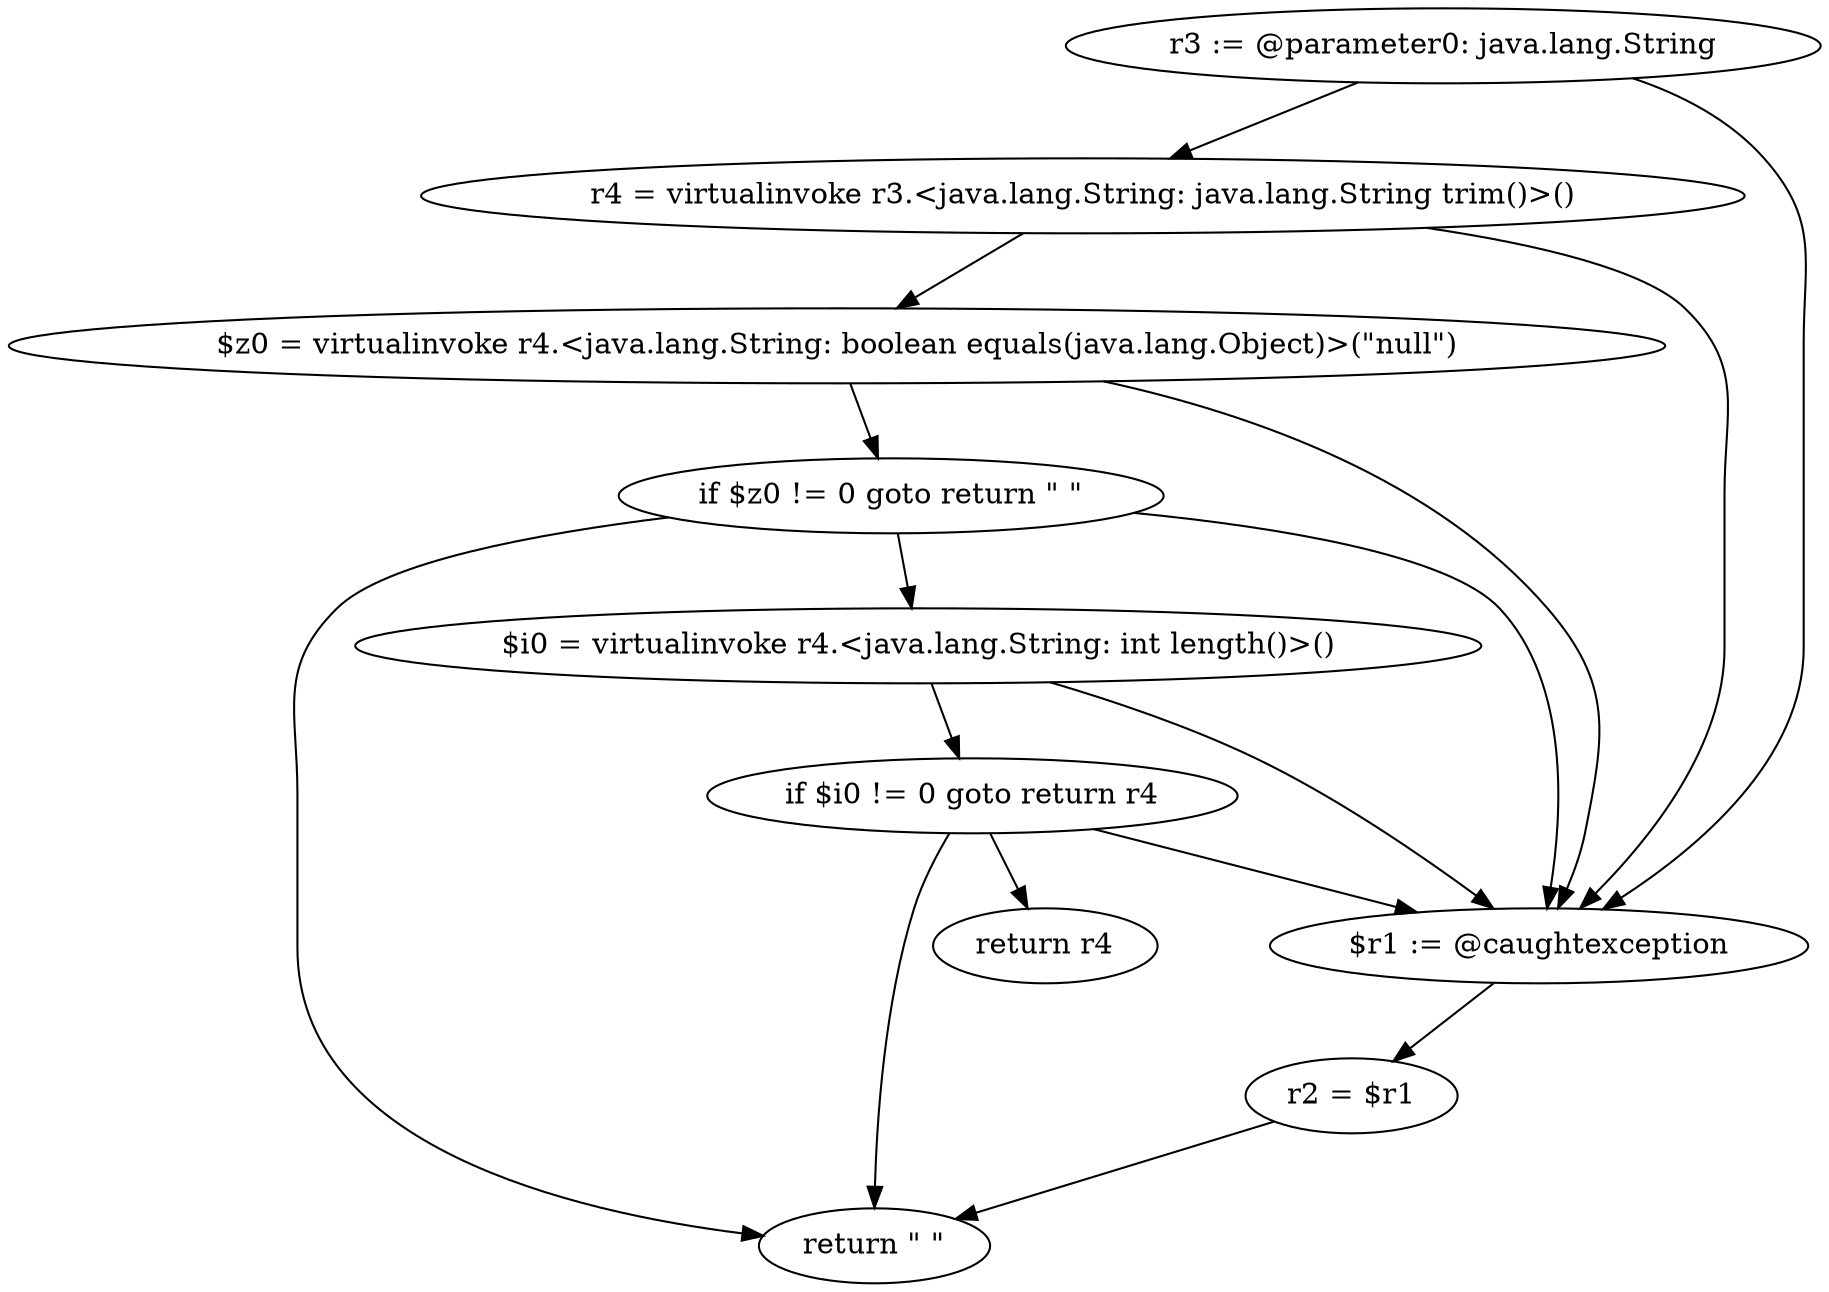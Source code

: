 digraph "unitGraph" {
    "r3 := @parameter0: java.lang.String"
    "r4 = virtualinvoke r3.<java.lang.String: java.lang.String trim()>()"
    "$z0 = virtualinvoke r4.<java.lang.String: boolean equals(java.lang.Object)>(\"null\")"
    "if $z0 != 0 goto return \"&nbsp;\""
    "$i0 = virtualinvoke r4.<java.lang.String: int length()>()"
    "if $i0 != 0 goto return r4"
    "return \"&nbsp;\""
    "return r4"
    "$r1 := @caughtexception"
    "r2 = $r1"
    "r3 := @parameter0: java.lang.String"->"r4 = virtualinvoke r3.<java.lang.String: java.lang.String trim()>()";
    "r3 := @parameter0: java.lang.String"->"$r1 := @caughtexception";
    "r4 = virtualinvoke r3.<java.lang.String: java.lang.String trim()>()"->"$z0 = virtualinvoke r4.<java.lang.String: boolean equals(java.lang.Object)>(\"null\")";
    "r4 = virtualinvoke r3.<java.lang.String: java.lang.String trim()>()"->"$r1 := @caughtexception";
    "$z0 = virtualinvoke r4.<java.lang.String: boolean equals(java.lang.Object)>(\"null\")"->"if $z0 != 0 goto return \"&nbsp;\"";
    "$z0 = virtualinvoke r4.<java.lang.String: boolean equals(java.lang.Object)>(\"null\")"->"$r1 := @caughtexception";
    "if $z0 != 0 goto return \"&nbsp;\""->"$i0 = virtualinvoke r4.<java.lang.String: int length()>()";
    "if $z0 != 0 goto return \"&nbsp;\""->"return \"&nbsp;\"";
    "if $z0 != 0 goto return \"&nbsp;\""->"$r1 := @caughtexception";
    "$i0 = virtualinvoke r4.<java.lang.String: int length()>()"->"if $i0 != 0 goto return r4";
    "$i0 = virtualinvoke r4.<java.lang.String: int length()>()"->"$r1 := @caughtexception";
    "if $i0 != 0 goto return r4"->"return \"&nbsp;\"";
    "if $i0 != 0 goto return r4"->"return r4";
    "if $i0 != 0 goto return r4"->"$r1 := @caughtexception";
    "$r1 := @caughtexception"->"r2 = $r1";
    "r2 = $r1"->"return \"&nbsp;\"";
}
